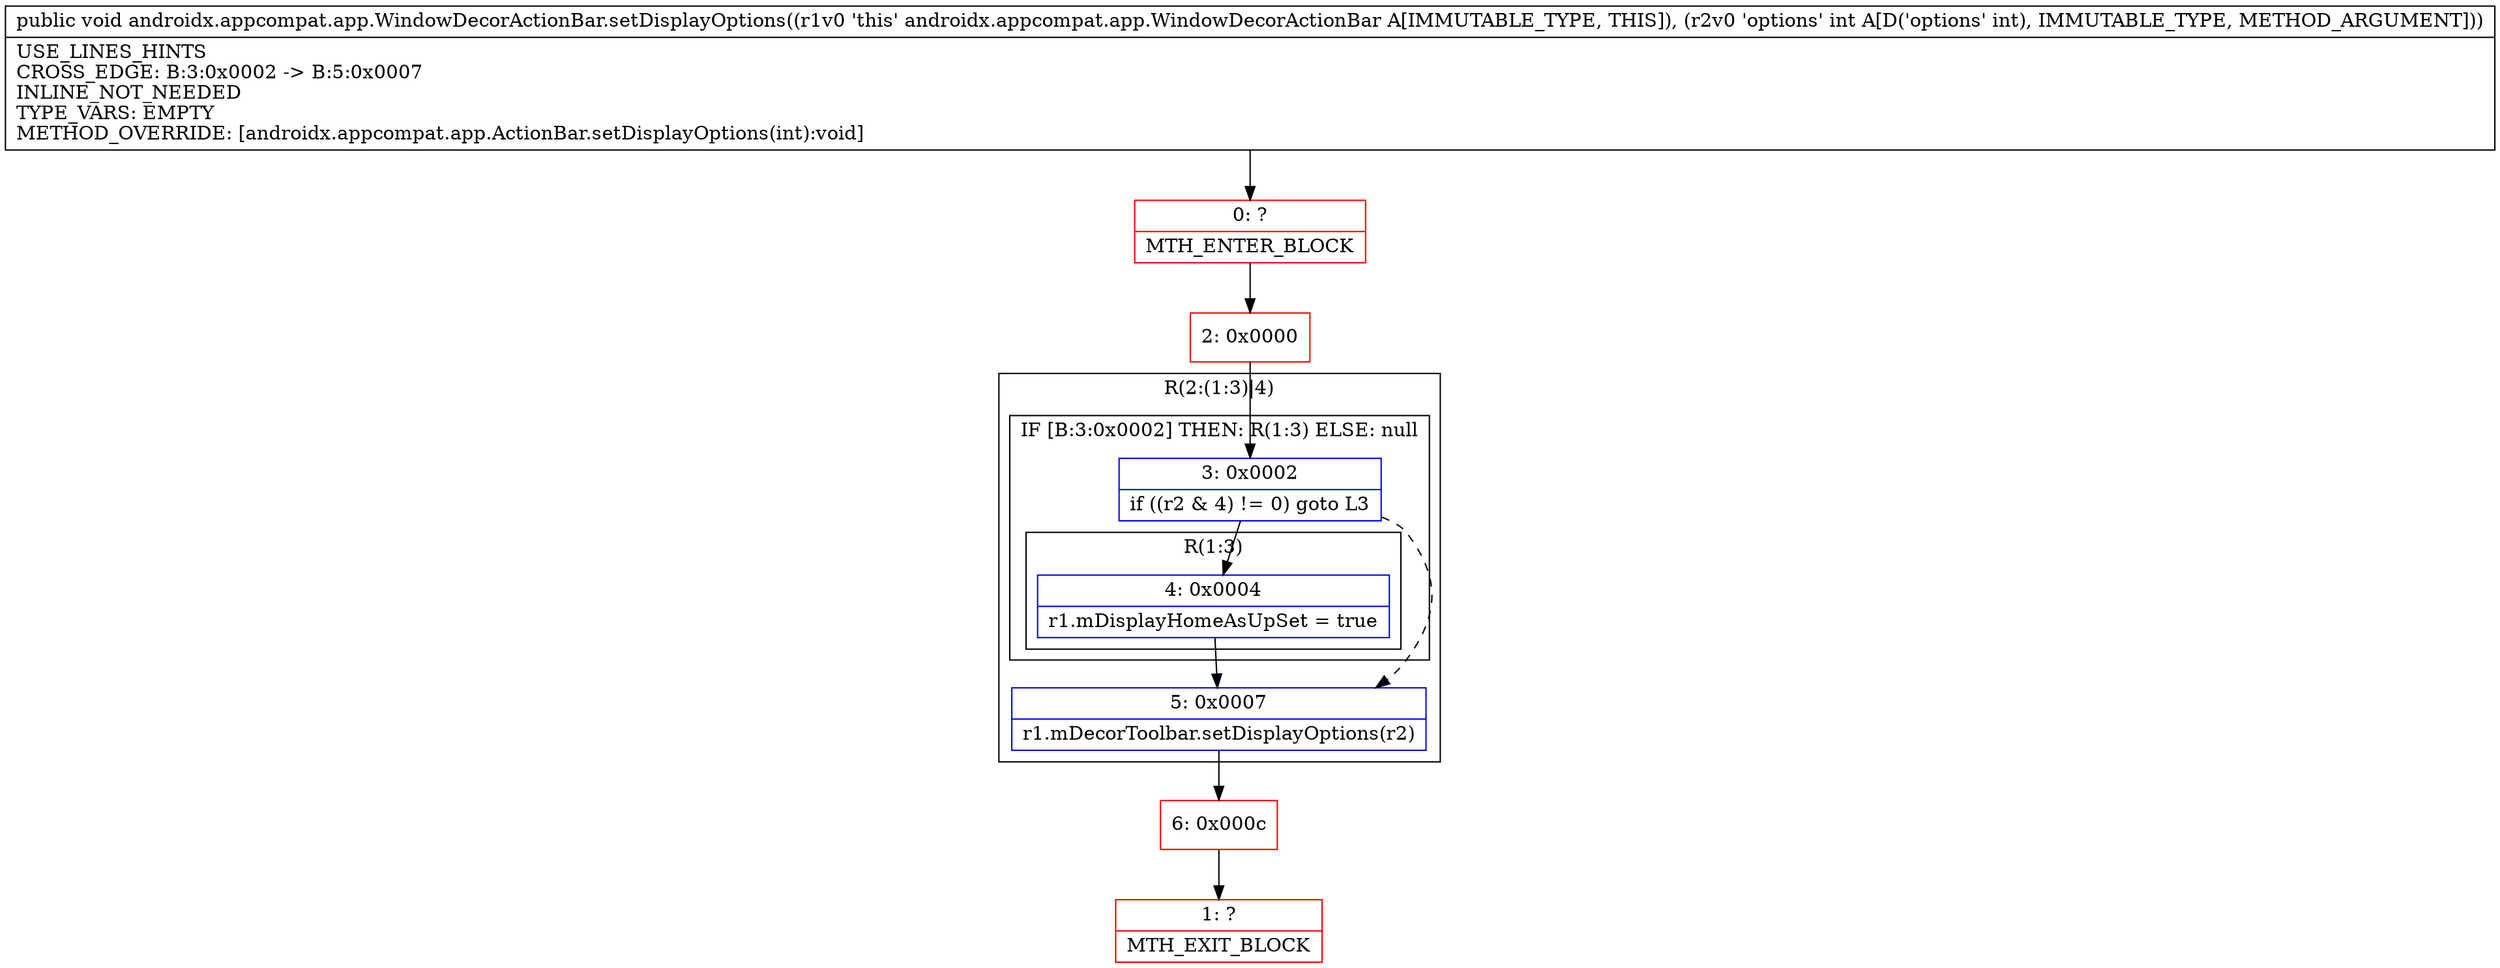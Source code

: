 digraph "CFG forandroidx.appcompat.app.WindowDecorActionBar.setDisplayOptions(I)V" {
subgraph cluster_Region_1918652416 {
label = "R(2:(1:3)|4)";
node [shape=record,color=blue];
subgraph cluster_IfRegion_1420037207 {
label = "IF [B:3:0x0002] THEN: R(1:3) ELSE: null";
node [shape=record,color=blue];
Node_3 [shape=record,label="{3\:\ 0x0002|if ((r2 & 4) != 0) goto L3\l}"];
subgraph cluster_Region_198591054 {
label = "R(1:3)";
node [shape=record,color=blue];
Node_4 [shape=record,label="{4\:\ 0x0004|r1.mDisplayHomeAsUpSet = true\l}"];
}
}
Node_5 [shape=record,label="{5\:\ 0x0007|r1.mDecorToolbar.setDisplayOptions(r2)\l}"];
}
Node_0 [shape=record,color=red,label="{0\:\ ?|MTH_ENTER_BLOCK\l}"];
Node_2 [shape=record,color=red,label="{2\:\ 0x0000}"];
Node_6 [shape=record,color=red,label="{6\:\ 0x000c}"];
Node_1 [shape=record,color=red,label="{1\:\ ?|MTH_EXIT_BLOCK\l}"];
MethodNode[shape=record,label="{public void androidx.appcompat.app.WindowDecorActionBar.setDisplayOptions((r1v0 'this' androidx.appcompat.app.WindowDecorActionBar A[IMMUTABLE_TYPE, THIS]), (r2v0 'options' int A[D('options' int), IMMUTABLE_TYPE, METHOD_ARGUMENT]))  | USE_LINES_HINTS\lCROSS_EDGE: B:3:0x0002 \-\> B:5:0x0007\lINLINE_NOT_NEEDED\lTYPE_VARS: EMPTY\lMETHOD_OVERRIDE: [androidx.appcompat.app.ActionBar.setDisplayOptions(int):void]\l}"];
MethodNode -> Node_0;Node_3 -> Node_4;
Node_3 -> Node_5[style=dashed];
Node_4 -> Node_5;
Node_5 -> Node_6;
Node_0 -> Node_2;
Node_2 -> Node_3;
Node_6 -> Node_1;
}

